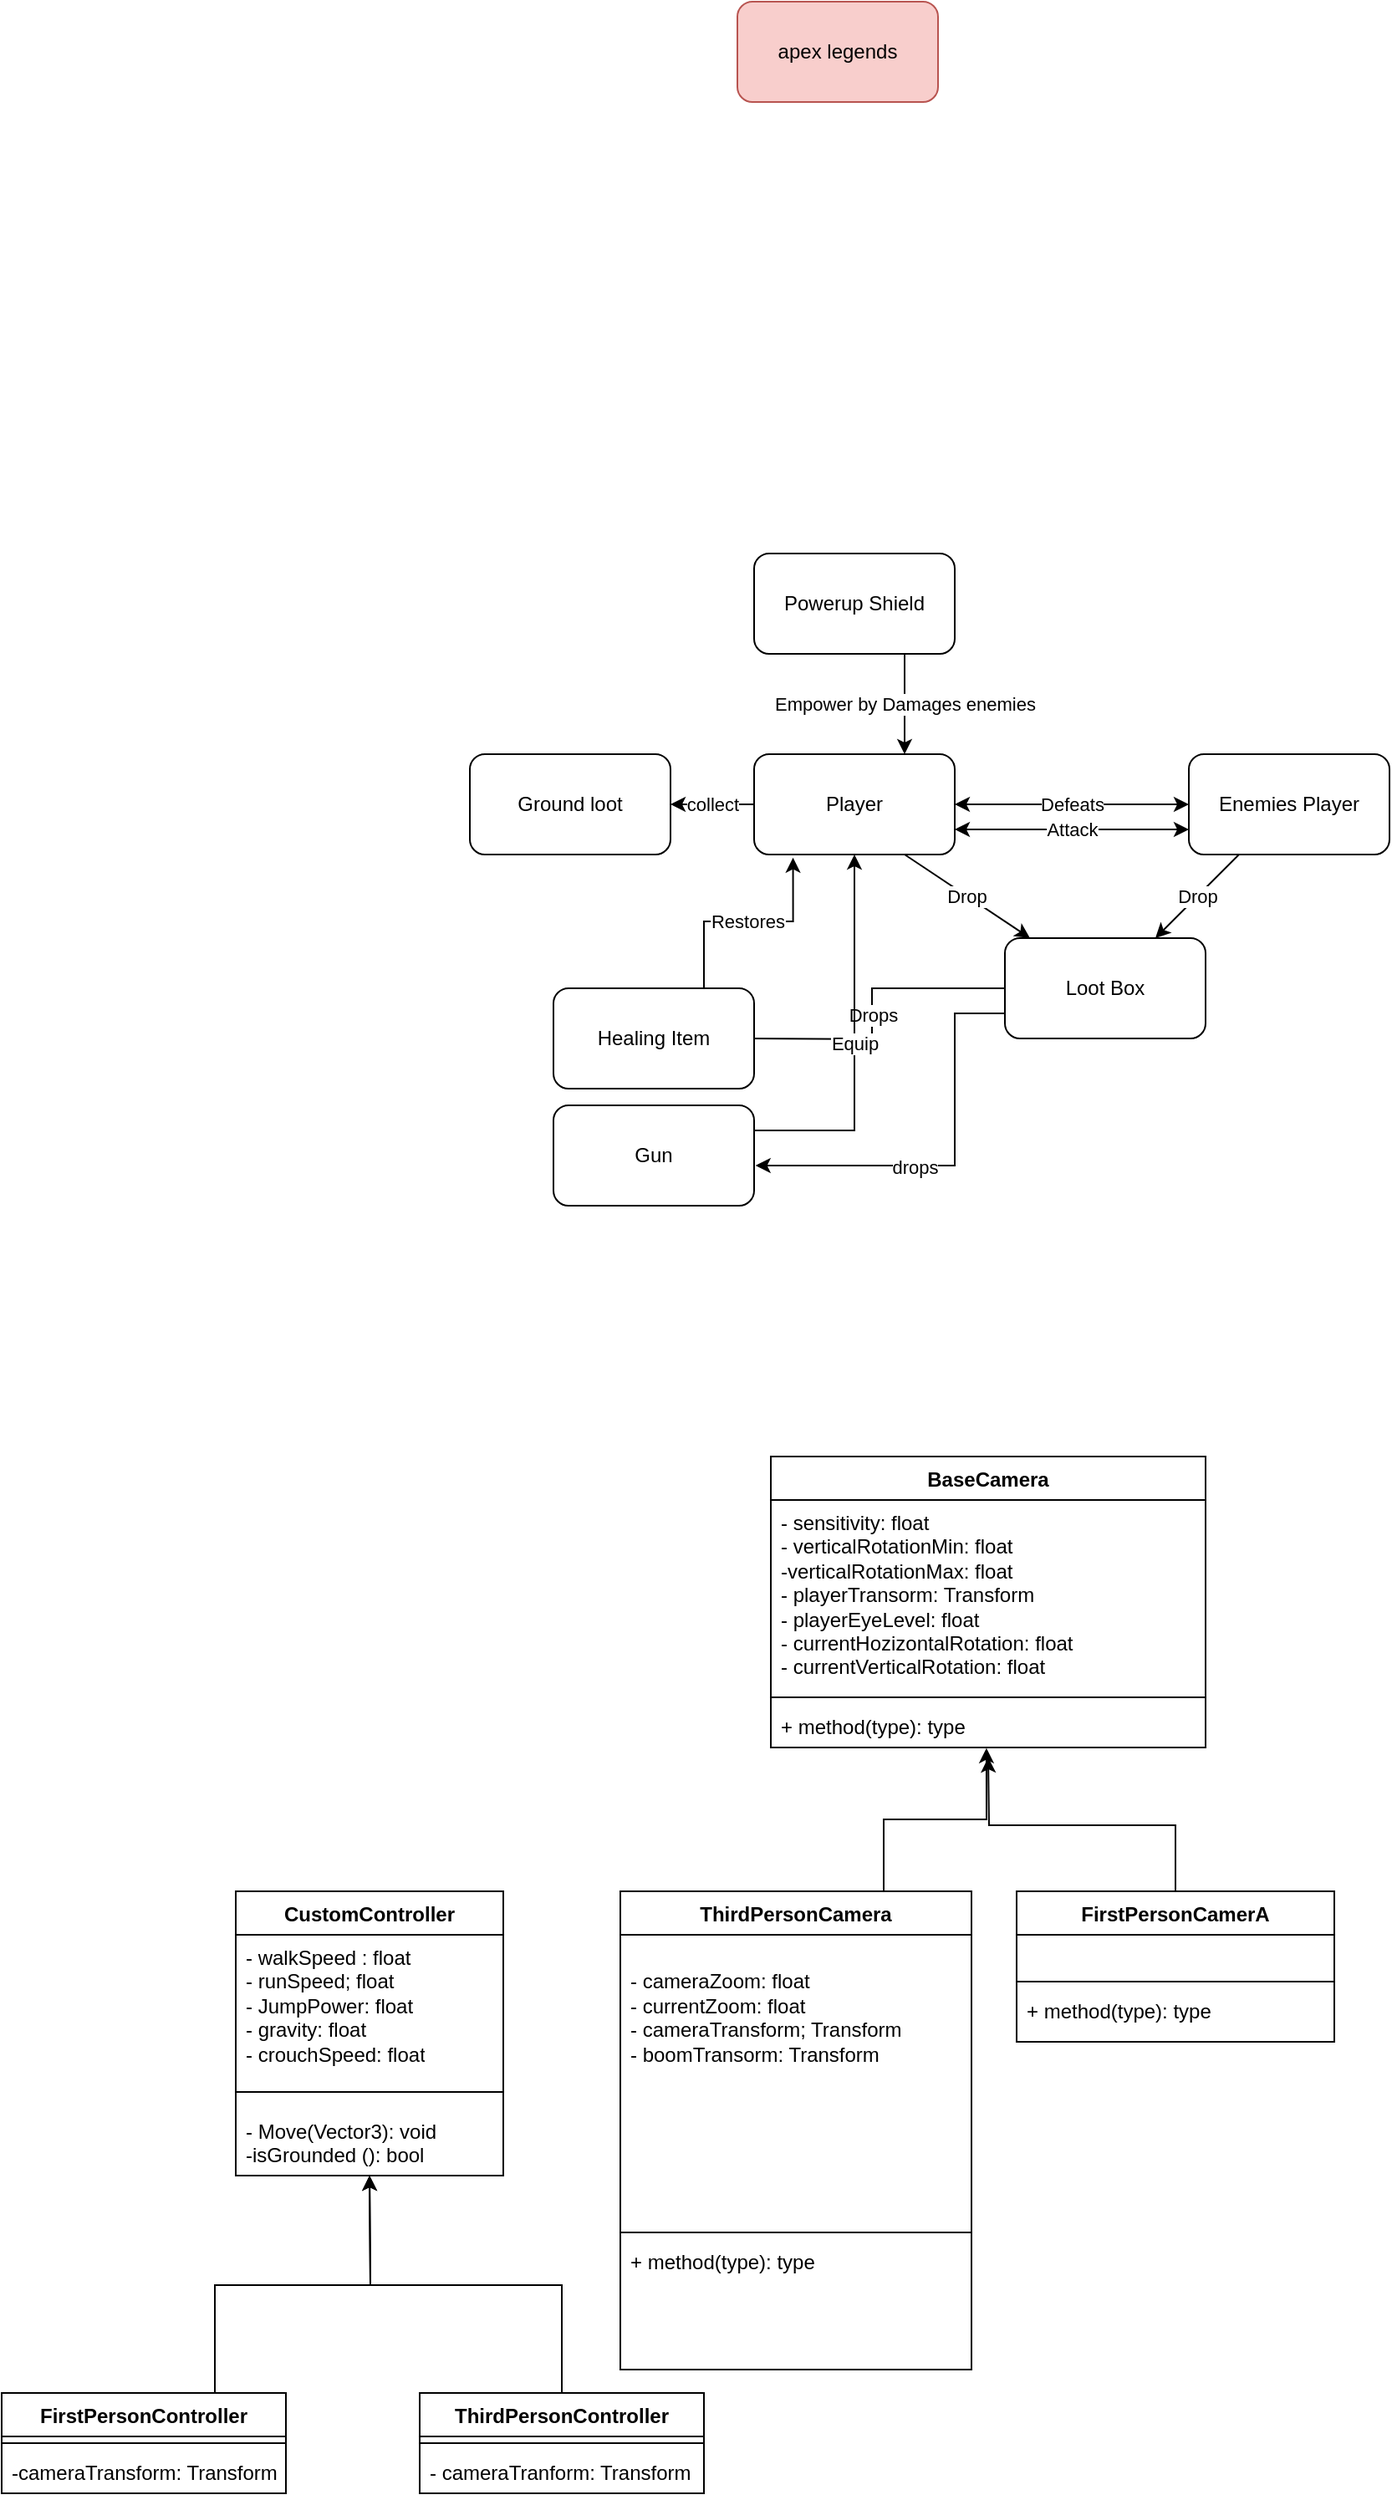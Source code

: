 <mxfile version="24.0.2" type="device">
  <diagram name="Page-1" id="h1IpOKmn2j5ShZU_IwmU">
    <mxGraphModel dx="2261" dy="1949" grid="1" gridSize="10" guides="1" tooltips="1" connect="1" arrows="1" fold="1" page="1" pageScale="1" pageWidth="827" pageHeight="1169" math="0" shadow="0">
      <root>
        <mxCell id="0" />
        <mxCell id="1" parent="0" />
        <mxCell id="VtVeie7FgR8c1XaTktmC-23" value="Drop" style="rounded=0;orthogonalLoop=1;jettySize=auto;html=1;exitX=0.75;exitY=1;exitDx=0;exitDy=0;" edge="1" parent="1" source="VtVeie7FgR8c1XaTktmC-5" target="VtVeie7FgR8c1XaTktmC-7">
          <mxGeometry relative="1" as="geometry" />
        </mxCell>
        <mxCell id="VtVeie7FgR8c1XaTktmC-43" value="collect" style="edgeStyle=orthogonalEdgeStyle;rounded=0;orthogonalLoop=1;jettySize=auto;html=1;exitX=0;exitY=0.5;exitDx=0;exitDy=0;entryX=1;entryY=0.5;entryDx=0;entryDy=0;" edge="1" parent="1" source="VtVeie7FgR8c1XaTktmC-5" target="VtVeie7FgR8c1XaTktmC-42">
          <mxGeometry relative="1" as="geometry" />
        </mxCell>
        <mxCell id="VtVeie7FgR8c1XaTktmC-5" value="Player" style="rounded=1;whiteSpace=wrap;html=1;" vertex="1" parent="1">
          <mxGeometry x="160" y="120" width="120" height="60" as="geometry" />
        </mxCell>
        <mxCell id="VtVeie7FgR8c1XaTktmC-6" value="Enemies Player" style="rounded=1;whiteSpace=wrap;html=1;" vertex="1" parent="1">
          <mxGeometry x="420" y="120" width="120" height="60" as="geometry" />
        </mxCell>
        <mxCell id="VtVeie7FgR8c1XaTktmC-35" value="Drops" style="edgeStyle=orthogonalEdgeStyle;rounded=0;orthogonalLoop=1;jettySize=auto;html=1;exitX=0;exitY=0.5;exitDx=0;exitDy=0;" edge="1" parent="1" source="VtVeie7FgR8c1XaTktmC-7">
          <mxGeometry relative="1" as="geometry">
            <mxPoint x="150" y="290" as="targetPoint" />
          </mxGeometry>
        </mxCell>
        <mxCell id="VtVeie7FgR8c1XaTktmC-7" value="Loot Box" style="rounded=1;whiteSpace=wrap;html=1;" vertex="1" parent="1">
          <mxGeometry x="310" y="230" width="120" height="60" as="geometry" />
        </mxCell>
        <mxCell id="VtVeie7FgR8c1XaTktmC-20" value="Drop" style="endArrow=classic;html=1;rounded=0;" edge="1" parent="1" source="VtVeie7FgR8c1XaTktmC-6" target="VtVeie7FgR8c1XaTktmC-7">
          <mxGeometry width="50" height="50" relative="1" as="geometry">
            <mxPoint x="364" y="150" as="sourcePoint" />
            <mxPoint x="414" y="100" as="targetPoint" />
          </mxGeometry>
        </mxCell>
        <mxCell id="VtVeie7FgR8c1XaTktmC-25" value="Attack" style="endArrow=classic;startArrow=classic;html=1;rounded=0;entryX=0;entryY=0.75;entryDx=0;entryDy=0;exitX=1;exitY=0.75;exitDx=0;exitDy=0;" edge="1" parent="1" source="VtVeie7FgR8c1XaTktmC-5" target="VtVeie7FgR8c1XaTktmC-6">
          <mxGeometry width="50" height="50" relative="1" as="geometry">
            <mxPoint x="260" y="200" as="sourcePoint" />
            <mxPoint x="310" y="150" as="targetPoint" />
          </mxGeometry>
        </mxCell>
        <mxCell id="VtVeie7FgR8c1XaTktmC-26" value="Defeats" style="endArrow=classic;startArrow=classic;html=1;rounded=0;exitX=1;exitY=0.5;exitDx=0;exitDy=0;entryX=0;entryY=0.5;entryDx=0;entryDy=0;" edge="1" parent="1" source="VtVeie7FgR8c1XaTktmC-5" target="VtVeie7FgR8c1XaTktmC-6">
          <mxGeometry width="50" height="50" relative="1" as="geometry">
            <mxPoint x="280" y="140" as="sourcePoint" />
            <mxPoint x="400" y="140" as="targetPoint" />
          </mxGeometry>
        </mxCell>
        <mxCell id="VtVeie7FgR8c1XaTktmC-38" value="Equip" style="edgeStyle=orthogonalEdgeStyle;rounded=0;orthogonalLoop=1;jettySize=auto;html=1;exitX=1;exitY=0.25;exitDx=0;exitDy=0;entryX=0.5;entryY=1;entryDx=0;entryDy=0;" edge="1" parent="1" source="VtVeie7FgR8c1XaTktmC-27" target="VtVeie7FgR8c1XaTktmC-5">
          <mxGeometry relative="1" as="geometry" />
        </mxCell>
        <mxCell id="VtVeie7FgR8c1XaTktmC-27" value="Gun" style="rounded=1;whiteSpace=wrap;html=1;" vertex="1" parent="1">
          <mxGeometry x="40" y="330" width="120" height="60" as="geometry" />
        </mxCell>
        <mxCell id="VtVeie7FgR8c1XaTktmC-28" value="Healing Item" style="rounded=1;whiteSpace=wrap;html=1;" vertex="1" parent="1">
          <mxGeometry x="40" y="260" width="120" height="60" as="geometry" />
        </mxCell>
        <mxCell id="VtVeie7FgR8c1XaTktmC-41" value="Empower by Damages enemies" style="edgeStyle=orthogonalEdgeStyle;rounded=0;orthogonalLoop=1;jettySize=auto;html=1;exitX=0.75;exitY=1;exitDx=0;exitDy=0;entryX=0.75;entryY=0;entryDx=0;entryDy=0;" edge="1" parent="1" source="VtVeie7FgR8c1XaTktmC-29" target="VtVeie7FgR8c1XaTktmC-5">
          <mxGeometry relative="1" as="geometry" />
        </mxCell>
        <mxCell id="VtVeie7FgR8c1XaTktmC-29" value="Powerup Shield" style="rounded=1;whiteSpace=wrap;html=1;" vertex="1" parent="1">
          <mxGeometry x="160" width="120" height="60" as="geometry" />
        </mxCell>
        <mxCell id="VtVeie7FgR8c1XaTktmC-30" value="apex legends" style="rounded=1;whiteSpace=wrap;html=1;fillColor=#f8cecc;strokeColor=#b85450;" vertex="1" parent="1">
          <mxGeometry x="150" y="-330" width="120" height="60" as="geometry" />
        </mxCell>
        <mxCell id="VtVeie7FgR8c1XaTktmC-37" value="Restores" style="edgeStyle=orthogonalEdgeStyle;rounded=0;orthogonalLoop=1;jettySize=auto;html=1;exitX=0.75;exitY=0;exitDx=0;exitDy=0;entryX=0.194;entryY=1.031;entryDx=0;entryDy=0;entryPerimeter=0;" edge="1" parent="1" source="VtVeie7FgR8c1XaTktmC-28" target="VtVeie7FgR8c1XaTktmC-5">
          <mxGeometry relative="1" as="geometry" />
        </mxCell>
        <mxCell id="VtVeie7FgR8c1XaTktmC-39" style="edgeStyle=orthogonalEdgeStyle;rounded=0;orthogonalLoop=1;jettySize=auto;html=1;exitX=0;exitY=0.75;exitDx=0;exitDy=0;entryX=1.007;entryY=0.6;entryDx=0;entryDy=0;entryPerimeter=0;" edge="1" parent="1" source="VtVeie7FgR8c1XaTktmC-7" target="VtVeie7FgR8c1XaTktmC-27">
          <mxGeometry relative="1" as="geometry">
            <Array as="points">
              <mxPoint x="280" y="275" />
              <mxPoint x="280" y="366" />
            </Array>
          </mxGeometry>
        </mxCell>
        <mxCell id="VtVeie7FgR8c1XaTktmC-40" value="drops" style="edgeLabel;html=1;align=center;verticalAlign=middle;resizable=0;points=[];" vertex="1" connectable="0" parent="VtVeie7FgR8c1XaTktmC-39">
          <mxGeometry x="0.209" y="1" relative="1" as="geometry">
            <mxPoint as="offset" />
          </mxGeometry>
        </mxCell>
        <mxCell id="VtVeie7FgR8c1XaTktmC-42" value="Ground loot" style="rounded=1;whiteSpace=wrap;html=1;" vertex="1" parent="1">
          <mxGeometry x="-10" y="120" width="120" height="60" as="geometry" />
        </mxCell>
        <mxCell id="VtVeie7FgR8c1XaTktmC-58" style="edgeStyle=orthogonalEdgeStyle;rounded=0;orthogonalLoop=1;jettySize=auto;html=1;exitX=0.75;exitY=0;exitDx=0;exitDy=0;" edge="1" parent="1" source="VtVeie7FgR8c1XaTktmC-44">
          <mxGeometry relative="1" as="geometry">
            <mxPoint x="-70" y="970" as="targetPoint" />
          </mxGeometry>
        </mxCell>
        <mxCell id="VtVeie7FgR8c1XaTktmC-44" value="FirstPersonController" style="swimlane;fontStyle=1;align=center;verticalAlign=top;childLayout=stackLayout;horizontal=1;startSize=26;horizontalStack=0;resizeParent=1;resizeParentMax=0;resizeLast=0;collapsible=1;marginBottom=0;whiteSpace=wrap;html=1;" vertex="1" parent="1">
          <mxGeometry x="-290" y="1100" width="170" height="60" as="geometry" />
        </mxCell>
        <mxCell id="VtVeie7FgR8c1XaTktmC-46" value="" style="line;strokeWidth=1;fillColor=none;align=left;verticalAlign=middle;spacingTop=-1;spacingLeft=3;spacingRight=3;rotatable=0;labelPosition=right;points=[];portConstraint=eastwest;strokeColor=inherit;" vertex="1" parent="VtVeie7FgR8c1XaTktmC-44">
          <mxGeometry y="26" width="170" height="8" as="geometry" />
        </mxCell>
        <mxCell id="VtVeie7FgR8c1XaTktmC-47" value="-cameraTransform: Transform" style="text;strokeColor=none;fillColor=none;align=left;verticalAlign=top;spacingLeft=4;spacingRight=4;overflow=hidden;rotatable=0;points=[[0,0.5],[1,0.5]];portConstraint=eastwest;whiteSpace=wrap;html=1;" vertex="1" parent="VtVeie7FgR8c1XaTktmC-44">
          <mxGeometry y="34" width="170" height="26" as="geometry" />
        </mxCell>
        <mxCell id="VtVeie7FgR8c1XaTktmC-59" style="edgeStyle=orthogonalEdgeStyle;rounded=0;orthogonalLoop=1;jettySize=auto;html=1;exitX=0.5;exitY=0;exitDx=0;exitDy=0;" edge="1" parent="1" source="VtVeie7FgR8c1XaTktmC-49">
          <mxGeometry relative="1" as="geometry">
            <mxPoint x="-70" y="970" as="targetPoint" />
          </mxGeometry>
        </mxCell>
        <mxCell id="VtVeie7FgR8c1XaTktmC-49" value="ThirdPersonController" style="swimlane;fontStyle=1;align=center;verticalAlign=top;childLayout=stackLayout;horizontal=1;startSize=26;horizontalStack=0;resizeParent=1;resizeParentMax=0;resizeLast=0;collapsible=1;marginBottom=0;whiteSpace=wrap;html=1;" vertex="1" parent="1">
          <mxGeometry x="-40" y="1100" width="170" height="60" as="geometry" />
        </mxCell>
        <mxCell id="VtVeie7FgR8c1XaTktmC-51" value="" style="line;strokeWidth=1;fillColor=none;align=left;verticalAlign=middle;spacingTop=-1;spacingLeft=3;spacingRight=3;rotatable=0;labelPosition=right;points=[];portConstraint=eastwest;strokeColor=inherit;" vertex="1" parent="VtVeie7FgR8c1XaTktmC-49">
          <mxGeometry y="26" width="170" height="8" as="geometry" />
        </mxCell>
        <mxCell id="VtVeie7FgR8c1XaTktmC-52" value="- cameraTranform: Transform" style="text;strokeColor=none;fillColor=none;align=left;verticalAlign=top;spacingLeft=4;spacingRight=4;overflow=hidden;rotatable=0;points=[[0,0.5],[1,0.5]];portConstraint=eastwest;whiteSpace=wrap;html=1;" vertex="1" parent="VtVeie7FgR8c1XaTktmC-49">
          <mxGeometry y="34" width="170" height="26" as="geometry" />
        </mxCell>
        <mxCell id="VtVeie7FgR8c1XaTktmC-136" value="CustomController" style="swimlane;fontStyle=1;align=center;verticalAlign=top;childLayout=stackLayout;horizontal=1;startSize=26;horizontalStack=0;resizeParent=1;resizeParentMax=0;resizeLast=0;collapsible=1;marginBottom=0;whiteSpace=wrap;html=1;" vertex="1" parent="1">
          <mxGeometry x="-150" y="800" width="160" height="170" as="geometry" />
        </mxCell>
        <mxCell id="VtVeie7FgR8c1XaTktmC-137" value="- walkSpeed : float&lt;div&gt;- runSpeed; float&lt;/div&gt;&lt;div&gt;- JumpPower: float&lt;/div&gt;&lt;div&gt;- gravity: float&lt;/div&gt;&lt;div&gt;- crouchSpeed: float&lt;/div&gt;" style="text;strokeColor=none;fillColor=none;align=left;verticalAlign=top;spacingLeft=4;spacingRight=4;overflow=hidden;rotatable=0;points=[[0,0.5],[1,0.5]];portConstraint=eastwest;whiteSpace=wrap;html=1;" vertex="1" parent="VtVeie7FgR8c1XaTktmC-136">
          <mxGeometry y="26" width="160" height="84" as="geometry" />
        </mxCell>
        <mxCell id="VtVeie7FgR8c1XaTktmC-138" value="" style="line;strokeWidth=1;fillColor=none;align=left;verticalAlign=middle;spacingTop=-1;spacingLeft=3;spacingRight=3;rotatable=0;labelPosition=right;points=[];portConstraint=eastwest;strokeColor=inherit;" vertex="1" parent="VtVeie7FgR8c1XaTktmC-136">
          <mxGeometry y="110" width="160" height="20" as="geometry" />
        </mxCell>
        <mxCell id="VtVeie7FgR8c1XaTktmC-139" value="- Move(Vector3): void&lt;div&gt;-isGrounded (): bool&lt;/div&gt;" style="text;strokeColor=none;fillColor=none;align=left;verticalAlign=top;spacingLeft=4;spacingRight=4;overflow=hidden;rotatable=0;points=[[0,0.5],[1,0.5]];portConstraint=eastwest;whiteSpace=wrap;html=1;" vertex="1" parent="VtVeie7FgR8c1XaTktmC-136">
          <mxGeometry y="130" width="160" height="40" as="geometry" />
        </mxCell>
        <mxCell id="VtVeie7FgR8c1XaTktmC-141" value="ThirdPersonCamera" style="swimlane;fontStyle=1;align=center;verticalAlign=top;childLayout=stackLayout;horizontal=1;startSize=26;horizontalStack=0;resizeParent=1;resizeParentMax=0;resizeLast=0;collapsible=1;marginBottom=0;whiteSpace=wrap;html=1;" vertex="1" parent="1">
          <mxGeometry x="80" y="800" width="210" height="286" as="geometry" />
        </mxCell>
        <mxCell id="VtVeie7FgR8c1XaTktmC-142" value="&lt;div&gt;&lt;span style=&quot;background-color: initial;&quot;&gt;&lt;br&gt;&lt;/span&gt;&lt;/div&gt;&lt;div&gt;&lt;span style=&quot;background-color: initial;&quot;&gt;- cameraZoom: float&lt;/span&gt;&lt;/div&gt;&lt;div&gt;&lt;span style=&quot;background-color: initial;&quot;&gt;- currentZoom: float&lt;/span&gt;&lt;/div&gt;&lt;div&gt;&lt;span style=&quot;background-color: initial;&quot;&gt;- cameraTransform; Transform&lt;/span&gt;&lt;/div&gt;&lt;div&gt;&lt;span style=&quot;background-color: initial;&quot;&gt;- boomTransorm: Transform&lt;/span&gt;&lt;/div&gt;&lt;div&gt;&lt;span style=&quot;background-color: initial;&quot;&gt;&lt;br&gt;&lt;/span&gt;&lt;/div&gt;" style="text;strokeColor=none;fillColor=none;align=left;verticalAlign=top;spacingLeft=4;spacingRight=4;overflow=hidden;rotatable=0;points=[[0,0.5],[1,0.5]];portConstraint=eastwest;whiteSpace=wrap;html=1;" vertex="1" parent="VtVeie7FgR8c1XaTktmC-141">
          <mxGeometry y="26" width="210" height="174" as="geometry" />
        </mxCell>
        <mxCell id="VtVeie7FgR8c1XaTktmC-143" value="" style="line;strokeWidth=1;fillColor=none;align=left;verticalAlign=middle;spacingTop=-1;spacingLeft=3;spacingRight=3;rotatable=0;labelPosition=right;points=[];portConstraint=eastwest;strokeColor=inherit;" vertex="1" parent="VtVeie7FgR8c1XaTktmC-141">
          <mxGeometry y="200" width="210" height="8" as="geometry" />
        </mxCell>
        <mxCell id="VtVeie7FgR8c1XaTktmC-144" value="+ method(type): type" style="text;strokeColor=none;fillColor=none;align=left;verticalAlign=top;spacingLeft=4;spacingRight=4;overflow=hidden;rotatable=0;points=[[0,0.5],[1,0.5]];portConstraint=eastwest;whiteSpace=wrap;html=1;" vertex="1" parent="VtVeie7FgR8c1XaTktmC-141">
          <mxGeometry y="208" width="210" height="78" as="geometry" />
        </mxCell>
        <mxCell id="VtVeie7FgR8c1XaTktmC-156" style="edgeStyle=orthogonalEdgeStyle;rounded=0;orthogonalLoop=1;jettySize=auto;html=1;exitX=0.5;exitY=0;exitDx=0;exitDy=0;" edge="1" parent="1" source="VtVeie7FgR8c1XaTktmC-145">
          <mxGeometry relative="1" as="geometry">
            <mxPoint x="300" y="720" as="targetPoint" />
          </mxGeometry>
        </mxCell>
        <mxCell id="VtVeie7FgR8c1XaTktmC-145" value="FirstPersonCamerA" style="swimlane;fontStyle=1;align=center;verticalAlign=top;childLayout=stackLayout;horizontal=1;startSize=26;horizontalStack=0;resizeParent=1;resizeParentMax=0;resizeLast=0;collapsible=1;marginBottom=0;whiteSpace=wrap;html=1;" vertex="1" parent="1">
          <mxGeometry x="317" y="800" width="190" height="90" as="geometry" />
        </mxCell>
        <mxCell id="VtVeie7FgR8c1XaTktmC-146" value="&lt;div&gt;&lt;span style=&quot;background-color: initial;&quot;&gt;&lt;br&gt;&lt;/span&gt;&lt;/div&gt;" style="text;strokeColor=none;fillColor=none;align=left;verticalAlign=top;spacingLeft=4;spacingRight=4;overflow=hidden;rotatable=0;points=[[0,0.5],[1,0.5]];portConstraint=eastwest;whiteSpace=wrap;html=1;" vertex="1" parent="VtVeie7FgR8c1XaTktmC-145">
          <mxGeometry y="26" width="190" height="24" as="geometry" />
        </mxCell>
        <mxCell id="VtVeie7FgR8c1XaTktmC-147" value="" style="line;strokeWidth=1;fillColor=none;align=left;verticalAlign=middle;spacingTop=-1;spacingLeft=3;spacingRight=3;rotatable=0;labelPosition=right;points=[];portConstraint=eastwest;strokeColor=inherit;" vertex="1" parent="VtVeie7FgR8c1XaTktmC-145">
          <mxGeometry y="50" width="190" height="8" as="geometry" />
        </mxCell>
        <mxCell id="VtVeie7FgR8c1XaTktmC-148" value="+ method(type): type" style="text;strokeColor=none;fillColor=none;align=left;verticalAlign=top;spacingLeft=4;spacingRight=4;overflow=hidden;rotatable=0;points=[[0,0.5],[1,0.5]];portConstraint=eastwest;whiteSpace=wrap;html=1;" vertex="1" parent="VtVeie7FgR8c1XaTktmC-145">
          <mxGeometry y="58" width="190" height="32" as="geometry" />
        </mxCell>
        <mxCell id="VtVeie7FgR8c1XaTktmC-149" value="BaseCamera" style="swimlane;fontStyle=1;align=center;verticalAlign=top;childLayout=stackLayout;horizontal=1;startSize=26;horizontalStack=0;resizeParent=1;resizeParentMax=0;resizeLast=0;collapsible=1;marginBottom=0;whiteSpace=wrap;html=1;" vertex="1" parent="1">
          <mxGeometry x="170" y="540" width="260" height="174" as="geometry" />
        </mxCell>
        <mxCell id="VtVeie7FgR8c1XaTktmC-150" value="- sensitivity: float&lt;div&gt;- verticalRotationMin: float&lt;/div&gt;&lt;div&gt;-&lt;span style=&quot;background-color: initial;&quot;&gt;verticalRotationMax: float&lt;/span&gt;&lt;/div&gt;&lt;div&gt;&lt;span style=&quot;background-color: initial;&quot;&gt;- playerTransorm: Transform&lt;/span&gt;&lt;/div&gt;&lt;div&gt;&lt;span style=&quot;background-color: initial;&quot;&gt;- playerEyeLevel: float&lt;/span&gt;&lt;/div&gt;&lt;div&gt;&lt;span style=&quot;background-color: initial;&quot;&gt;- currentHozizontalRotation: float&lt;br&gt;&lt;/span&gt;&lt;/div&gt;&lt;div&gt;&lt;span style=&quot;background-color: initial;&quot;&gt;- currentVerticalRotation: float&lt;br&gt;&lt;/span&gt;&lt;/div&gt;&lt;div&gt;&lt;span style=&quot;background-color: initial;&quot;&gt;&lt;br&gt;&lt;/span&gt;&lt;/div&gt;" style="text;strokeColor=none;fillColor=none;align=left;verticalAlign=top;spacingLeft=4;spacingRight=4;overflow=hidden;rotatable=0;points=[[0,0.5],[1,0.5]];portConstraint=eastwest;whiteSpace=wrap;html=1;" vertex="1" parent="VtVeie7FgR8c1XaTktmC-149">
          <mxGeometry y="26" width="260" height="114" as="geometry" />
        </mxCell>
        <mxCell id="VtVeie7FgR8c1XaTktmC-151" value="" style="line;strokeWidth=1;fillColor=none;align=left;verticalAlign=middle;spacingTop=-1;spacingLeft=3;spacingRight=3;rotatable=0;labelPosition=right;points=[];portConstraint=eastwest;strokeColor=inherit;" vertex="1" parent="VtVeie7FgR8c1XaTktmC-149">
          <mxGeometry y="140" width="260" height="8" as="geometry" />
        </mxCell>
        <mxCell id="VtVeie7FgR8c1XaTktmC-152" value="+ method(type): type" style="text;strokeColor=none;fillColor=none;align=left;verticalAlign=top;spacingLeft=4;spacingRight=4;overflow=hidden;rotatable=0;points=[[0,0.5],[1,0.5]];portConstraint=eastwest;whiteSpace=wrap;html=1;" vertex="1" parent="VtVeie7FgR8c1XaTktmC-149">
          <mxGeometry y="148" width="260" height="26" as="geometry" />
        </mxCell>
        <mxCell id="VtVeie7FgR8c1XaTktmC-155" style="edgeStyle=orthogonalEdgeStyle;rounded=0;orthogonalLoop=1;jettySize=auto;html=1;exitX=0.75;exitY=0;exitDx=0;exitDy=0;entryX=0.496;entryY=1.013;entryDx=0;entryDy=0;entryPerimeter=0;" edge="1" parent="1" source="VtVeie7FgR8c1XaTktmC-141" target="VtVeie7FgR8c1XaTktmC-152">
          <mxGeometry relative="1" as="geometry" />
        </mxCell>
      </root>
    </mxGraphModel>
  </diagram>
</mxfile>
